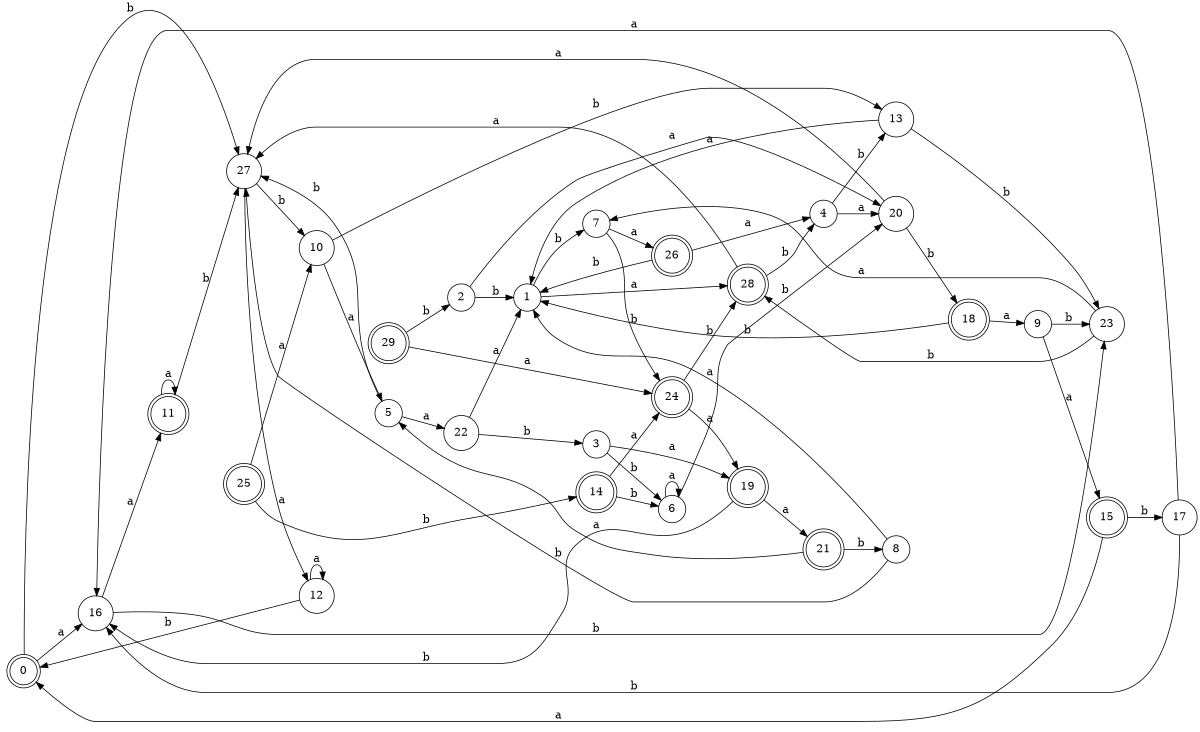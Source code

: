 digraph n24_4 {
__start0 [label="" shape="none"];

rankdir=LR;
size="8,5";

s0 [style="rounded,filled", color="black", fillcolor="white" shape="doublecircle", label="0"];
s1 [style="filled", color="black", fillcolor="white" shape="circle", label="1"];
s2 [style="filled", color="black", fillcolor="white" shape="circle", label="2"];
s3 [style="filled", color="black", fillcolor="white" shape="circle", label="3"];
s4 [style="filled", color="black", fillcolor="white" shape="circle", label="4"];
s5 [style="filled", color="black", fillcolor="white" shape="circle", label="5"];
s6 [style="filled", color="black", fillcolor="white" shape="circle", label="6"];
s7 [style="filled", color="black", fillcolor="white" shape="circle", label="7"];
s8 [style="filled", color="black", fillcolor="white" shape="circle", label="8"];
s9 [style="filled", color="black", fillcolor="white" shape="circle", label="9"];
s10 [style="filled", color="black", fillcolor="white" shape="circle", label="10"];
s11 [style="rounded,filled", color="black", fillcolor="white" shape="doublecircle", label="11"];
s12 [style="filled", color="black", fillcolor="white" shape="circle", label="12"];
s13 [style="filled", color="black", fillcolor="white" shape="circle", label="13"];
s14 [style="rounded,filled", color="black", fillcolor="white" shape="doublecircle", label="14"];
s15 [style="rounded,filled", color="black", fillcolor="white" shape="doublecircle", label="15"];
s16 [style="filled", color="black", fillcolor="white" shape="circle", label="16"];
s17 [style="filled", color="black", fillcolor="white" shape="circle", label="17"];
s18 [style="rounded,filled", color="black", fillcolor="white" shape="doublecircle", label="18"];
s19 [style="rounded,filled", color="black", fillcolor="white" shape="doublecircle", label="19"];
s20 [style="filled", color="black", fillcolor="white" shape="circle", label="20"];
s21 [style="rounded,filled", color="black", fillcolor="white" shape="doublecircle", label="21"];
s22 [style="filled", color="black", fillcolor="white" shape="circle", label="22"];
s23 [style="filled", color="black", fillcolor="white" shape="circle", label="23"];
s24 [style="rounded,filled", color="black", fillcolor="white" shape="doublecircle", label="24"];
s25 [style="rounded,filled", color="black", fillcolor="white" shape="doublecircle", label="25"];
s26 [style="rounded,filled", color="black", fillcolor="white" shape="doublecircle", label="26"];
s27 [style="filled", color="black", fillcolor="white" shape="circle", label="27"];
s28 [style="rounded,filled", color="black", fillcolor="white" shape="doublecircle", label="28"];
s29 [style="rounded,filled", color="black", fillcolor="white" shape="doublecircle", label="29"];
s0 -> s16 [label="a"];
s0 -> s27 [label="b"];
s1 -> s28 [label="a"];
s1 -> s7 [label="b"];
s2 -> s20 [label="a"];
s2 -> s1 [label="b"];
s3 -> s19 [label="a"];
s3 -> s6 [label="b"];
s4 -> s20 [label="a"];
s4 -> s13 [label="b"];
s5 -> s22 [label="a"];
s5 -> s27 [label="b"];
s6 -> s6 [label="a"];
s6 -> s20 [label="b"];
s7 -> s26 [label="a"];
s7 -> s24 [label="b"];
s8 -> s1 [label="a"];
s8 -> s27 [label="b"];
s9 -> s15 [label="a"];
s9 -> s23 [label="b"];
s10 -> s5 [label="a"];
s10 -> s13 [label="b"];
s11 -> s11 [label="a"];
s11 -> s27 [label="b"];
s12 -> s12 [label="a"];
s12 -> s0 [label="b"];
s13 -> s1 [label="a"];
s13 -> s23 [label="b"];
s14 -> s24 [label="a"];
s14 -> s6 [label="b"];
s15 -> s0 [label="a"];
s15 -> s17 [label="b"];
s16 -> s11 [label="a"];
s16 -> s23 [label="b"];
s17 -> s16 [label="a"];
s17 -> s16 [label="b"];
s18 -> s9 [label="a"];
s18 -> s1 [label="b"];
s19 -> s21 [label="a"];
s19 -> s16 [label="b"];
s20 -> s27 [label="a"];
s20 -> s18 [label="b"];
s21 -> s5 [label="a"];
s21 -> s8 [label="b"];
s22 -> s1 [label="a"];
s22 -> s3 [label="b"];
s23 -> s7 [label="a"];
s23 -> s28 [label="b"];
s24 -> s19 [label="a"];
s24 -> s28 [label="b"];
s25 -> s10 [label="a"];
s25 -> s14 [label="b"];
s26 -> s4 [label="a"];
s26 -> s1 [label="b"];
s27 -> s12 [label="a"];
s27 -> s10 [label="b"];
s28 -> s27 [label="a"];
s28 -> s4 [label="b"];
s29 -> s24 [label="a"];
s29 -> s2 [label="b"];

}